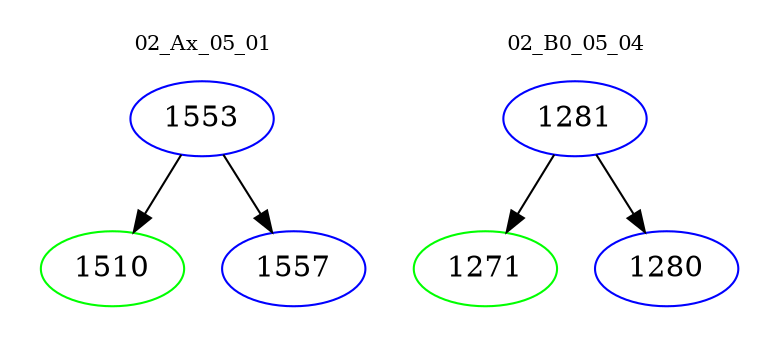 digraph{
subgraph cluster_0 {
color = white
label = "02_Ax_05_01";
fontsize=10;
T0_1553 [label="1553", color="blue"]
T0_1553 -> T0_1510 [color="black"]
T0_1510 [label="1510", color="green"]
T0_1553 -> T0_1557 [color="black"]
T0_1557 [label="1557", color="blue"]
}
subgraph cluster_1 {
color = white
label = "02_B0_05_04";
fontsize=10;
T1_1281 [label="1281", color="blue"]
T1_1281 -> T1_1271 [color="black"]
T1_1271 [label="1271", color="green"]
T1_1281 -> T1_1280 [color="black"]
T1_1280 [label="1280", color="blue"]
}
}
